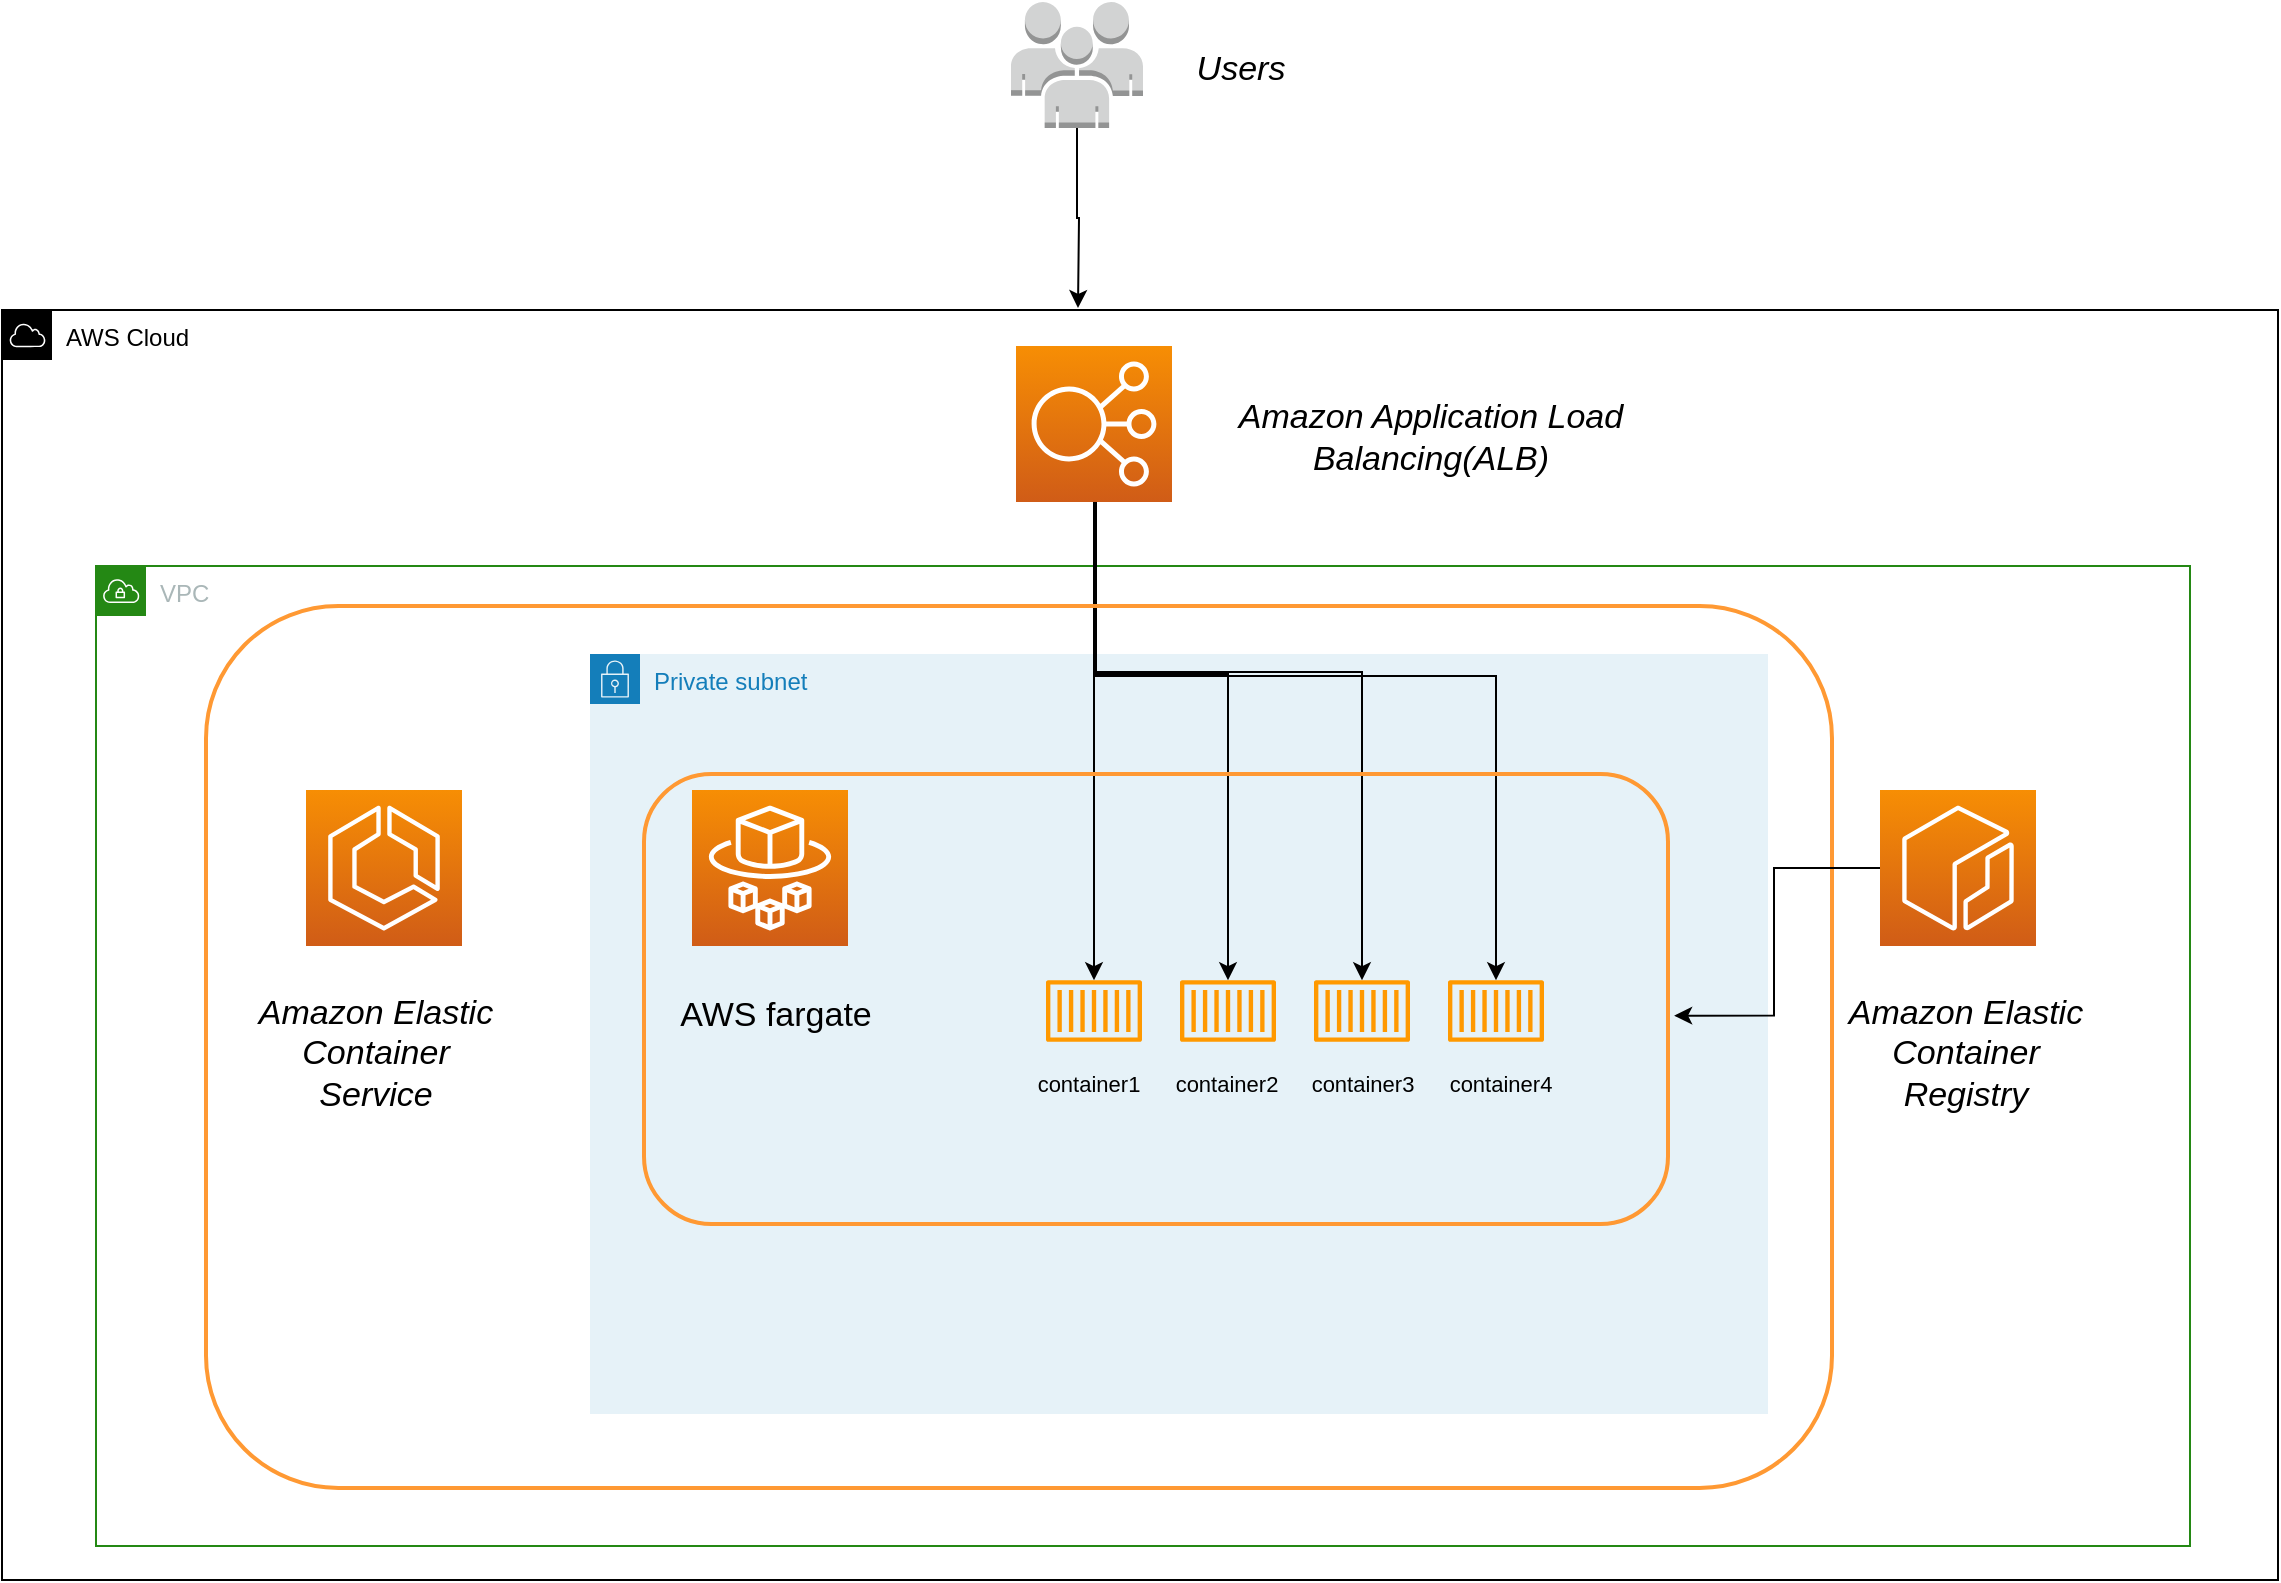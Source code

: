 <mxfile version="15.4.3" type="github">
  <diagram id="9gwOLIg7Y-0dl3VOnaNU" name="Page-1">
    <mxGraphModel dx="1376" dy="1104" grid="0" gridSize="10" guides="1" tooltips="1" connect="1" arrows="1" fold="1" page="1" pageScale="1" pageWidth="1169" pageHeight="827" math="0" shadow="0">
      <root>
        <mxCell id="0" />
        <mxCell id="1" parent="0" />
        <mxCell id="Kl3bqShhradjrnFAbKDE-9" value="VPC" style="points=[[0,0],[0.25,0],[0.5,0],[0.75,0],[1,0],[1,0.25],[1,0.5],[1,0.75],[1,1],[0.75,1],[0.5,1],[0.25,1],[0,1],[0,0.75],[0,0.5],[0,0.25]];outlineConnect=0;gradientColor=none;html=1;whiteSpace=wrap;fontSize=12;fontStyle=0;shape=mxgraph.aws4.group;grIcon=mxgraph.aws4.group_vpc;strokeColor=#248814;fillColor=none;verticalAlign=top;align=left;spacingLeft=30;fontColor=#AAB7B8;dashed=0;rounded=1;glass=0;" vertex="1" parent="1">
          <mxGeometry x="71" y="302" width="1047" height="490" as="geometry" />
        </mxCell>
        <mxCell id="Kl3bqShhradjrnFAbKDE-1" value="AWS Cloud" style="sketch=0;outlineConnect=0;html=1;whiteSpace=wrap;fontSize=12;fontStyle=0;shape=mxgraph.aws4.group;grIcon=mxgraph.aws4.group_aws_cloud;verticalAlign=top;align=left;spacingLeft=30;dashed=0;perimeterSpacing=0;fillColor=none;" vertex="1" parent="1">
          <mxGeometry x="24" y="174" width="1138" height="635" as="geometry" />
        </mxCell>
        <mxCell id="Kl3bqShhradjrnFAbKDE-12" value="Private subnet" style="points=[[0,0],[0.25,0],[0.5,0],[0.75,0],[1,0],[1,0.25],[1,0.5],[1,0.75],[1,1],[0.75,1],[0.5,1],[0.25,1],[0,1],[0,0.75],[0,0.5],[0,0.25]];outlineConnect=0;html=1;whiteSpace=wrap;fontSize=12;fontStyle=0;shape=mxgraph.aws4.group;grIcon=mxgraph.aws4.group_security_group;grStroke=0;strokeColor=#147EBA;fillColor=#E6F2F8;verticalAlign=top;align=left;spacingLeft=30;fontColor=#147EBA;dashed=0;rounded=1;glass=0;labelBackgroundColor=none;" vertex="1" parent="1">
          <mxGeometry x="318" y="346" width="589" height="380" as="geometry" />
        </mxCell>
        <mxCell id="Kl3bqShhradjrnFAbKDE-3" value="" style="sketch=0;points=[[0,0,0],[0.25,0,0],[0.5,0,0],[0.75,0,0],[1,0,0],[0,1,0],[0.25,1,0],[0.5,1,0],[0.75,1,0],[1,1,0],[0,0.25,0],[0,0.5,0],[0,0.75,0],[1,0.25,0],[1,0.5,0],[1,0.75,0]];outlineConnect=0;fontColor=#232F3E;gradientColor=#F78E04;gradientDirection=north;fillColor=#D05C17;strokeColor=#ffffff;dashed=0;verticalLabelPosition=bottom;verticalAlign=top;align=center;html=1;fontSize=12;fontStyle=0;aspect=fixed;shape=mxgraph.aws4.resourceIcon;resIcon=mxgraph.aws4.ecs;" vertex="1" parent="1">
          <mxGeometry x="176" y="414" width="78" height="78" as="geometry" />
        </mxCell>
        <mxCell id="Kl3bqShhradjrnFAbKDE-36" value="" style="edgeStyle=orthogonalEdgeStyle;rounded=0;orthogonalLoop=1;jettySize=auto;html=1;fontSize=17;fontColor=#000000;" edge="1" parent="1" source="Kl3bqShhradjrnFAbKDE-2" target="Kl3bqShhradjrnFAbKDE-13">
          <mxGeometry relative="1" as="geometry">
            <Array as="points">
              <mxPoint x="570" y="281" />
              <mxPoint x="570" y="281" />
            </Array>
          </mxGeometry>
        </mxCell>
        <mxCell id="Kl3bqShhradjrnFAbKDE-37" style="edgeStyle=orthogonalEdgeStyle;rounded=0;orthogonalLoop=1;jettySize=auto;html=1;fontSize=17;fontColor=#000000;" edge="1" parent="1" source="Kl3bqShhradjrnFAbKDE-2" target="Kl3bqShhradjrnFAbKDE-14">
          <mxGeometry relative="1" as="geometry">
            <Array as="points">
              <mxPoint x="571" y="356" />
              <mxPoint x="637" y="356" />
            </Array>
          </mxGeometry>
        </mxCell>
        <mxCell id="Kl3bqShhradjrnFAbKDE-38" style="edgeStyle=orthogonalEdgeStyle;rounded=0;orthogonalLoop=1;jettySize=auto;html=1;fontSize=17;fontColor=#000000;" edge="1" parent="1" source="Kl3bqShhradjrnFAbKDE-2" target="Kl3bqShhradjrnFAbKDE-15">
          <mxGeometry relative="1" as="geometry">
            <Array as="points">
              <mxPoint x="571" y="355" />
              <mxPoint x="704" y="355" />
            </Array>
          </mxGeometry>
        </mxCell>
        <mxCell id="Kl3bqShhradjrnFAbKDE-39" style="edgeStyle=orthogonalEdgeStyle;rounded=0;orthogonalLoop=1;jettySize=auto;html=1;fontSize=17;fontColor=#000000;" edge="1" parent="1" source="Kl3bqShhradjrnFAbKDE-2" target="Kl3bqShhradjrnFAbKDE-16">
          <mxGeometry relative="1" as="geometry">
            <Array as="points">
              <mxPoint x="571" y="357" />
              <mxPoint x="771" y="357" />
            </Array>
          </mxGeometry>
        </mxCell>
        <mxCell id="Kl3bqShhradjrnFAbKDE-2" value="" style="sketch=0;points=[[0,0,0],[0.25,0,0],[0.5,0,0],[0.75,0,0],[1,0,0],[0,1,0],[0.25,1,0],[0.5,1,0],[0.75,1,0],[1,1,0],[0,0.25,0],[0,0.5,0],[0,0.75,0],[1,0.25,0],[1,0.5,0],[1,0.75,0]];outlineConnect=0;fontColor=#232F3E;gradientColor=#F78E04;gradientDirection=north;fillColor=#D05C17;strokeColor=#ffffff;dashed=0;verticalLabelPosition=bottom;verticalAlign=top;align=center;html=1;fontSize=12;fontStyle=0;aspect=fixed;shape=mxgraph.aws4.resourceIcon;resIcon=mxgraph.aws4.elastic_load_balancing;" vertex="1" parent="1">
          <mxGeometry x="531" y="192" width="78" height="78" as="geometry" />
        </mxCell>
        <mxCell id="Kl3bqShhradjrnFAbKDE-17" value="" style="group" vertex="1" connectable="0" parent="1">
          <mxGeometry x="546" y="509" width="249" height="31" as="geometry" />
        </mxCell>
        <mxCell id="Kl3bqShhradjrnFAbKDE-13" value="" style="sketch=0;outlineConnect=0;fontColor=#232F3E;gradientColor=none;fillColor=#FF9900;strokeColor=none;dashed=0;verticalLabelPosition=bottom;verticalAlign=top;align=center;html=1;fontSize=12;fontStyle=0;aspect=fixed;pointerEvents=1;shape=mxgraph.aws4.container_1;rounded=1;glass=0;labelBackgroundColor=none;" vertex="1" parent="Kl3bqShhradjrnFAbKDE-17">
          <mxGeometry width="48" height="31" as="geometry" />
        </mxCell>
        <mxCell id="Kl3bqShhradjrnFAbKDE-14" value="" style="sketch=0;outlineConnect=0;fontColor=#232F3E;gradientColor=none;fillColor=#FF9900;strokeColor=none;dashed=0;verticalLabelPosition=bottom;verticalAlign=top;align=center;html=1;fontSize=12;fontStyle=0;aspect=fixed;pointerEvents=1;shape=mxgraph.aws4.container_1;rounded=1;glass=0;labelBackgroundColor=none;" vertex="1" parent="Kl3bqShhradjrnFAbKDE-17">
          <mxGeometry x="67" width="48" height="31" as="geometry" />
        </mxCell>
        <mxCell id="Kl3bqShhradjrnFAbKDE-15" value="" style="sketch=0;outlineConnect=0;fontColor=#232F3E;gradientColor=none;fillColor=#FF9900;strokeColor=none;dashed=0;verticalLabelPosition=bottom;verticalAlign=top;align=center;html=1;fontSize=12;fontStyle=0;aspect=fixed;pointerEvents=1;shape=mxgraph.aws4.container_1;rounded=1;glass=0;labelBackgroundColor=none;" vertex="1" parent="Kl3bqShhradjrnFAbKDE-17">
          <mxGeometry x="134" width="48" height="31" as="geometry" />
        </mxCell>
        <mxCell id="Kl3bqShhradjrnFAbKDE-16" value="" style="sketch=0;outlineConnect=0;fontColor=#232F3E;gradientColor=none;fillColor=#FF9900;strokeColor=none;dashed=0;verticalLabelPosition=bottom;verticalAlign=top;align=center;html=1;fontSize=12;fontStyle=0;aspect=fixed;pointerEvents=1;shape=mxgraph.aws4.container_1;rounded=1;glass=0;labelBackgroundColor=none;" vertex="1" parent="Kl3bqShhradjrnFAbKDE-17">
          <mxGeometry x="201" width="48" height="31" as="geometry" />
        </mxCell>
        <mxCell id="Kl3bqShhradjrnFAbKDE-7" value="" style="whiteSpace=wrap;html=1;gradientColor=none;fillColor=none;strokeColor=#FF9933;perimeterSpacing=0;strokeWidth=2;glass=0;rounded=1;" vertex="1" parent="1">
          <mxGeometry x="126" y="322" width="813" height="441" as="geometry" />
        </mxCell>
        <mxCell id="Kl3bqShhradjrnFAbKDE-8" value="" style="whiteSpace=wrap;html=1;gradientColor=none;fillColor=none;strokeColor=#FF9933;perimeterSpacing=0;strokeWidth=2;glass=0;rounded=1;fontSize=14;" vertex="1" parent="1">
          <mxGeometry x="345" y="406" width="512" height="225" as="geometry" />
        </mxCell>
        <mxCell id="Kl3bqShhradjrnFAbKDE-21" value="&lt;span style=&quot;font-style: italic; font-size: 17px;&quot; class=&quot;notion-enable-hover&quot;&gt;Amazon Elastic Container Service&lt;/span&gt;" style="whiteSpace=wrap;html=1;rounded=1;glass=0;labelBackgroundColor=none;fontSize=17;fontColor=#000000;strokeColor=none;strokeWidth=1;fillColor=none;gradientColor=none;" vertex="1" parent="1">
          <mxGeometry x="151" y="500" width="120" height="92" as="geometry" />
        </mxCell>
        <mxCell id="Kl3bqShhradjrnFAbKDE-22" value="AWS fargate" style="whiteSpace=wrap;html=1;rounded=1;glass=0;labelBackgroundColor=none;fontSize=17;fontColor=#000000;strokeColor=none;strokeWidth=1;fillColor=none;gradientColor=none;" vertex="1" parent="1">
          <mxGeometry x="351" y="507" width="120" height="40" as="geometry" />
        </mxCell>
        <mxCell id="Kl3bqShhradjrnFAbKDE-4" value="" style="sketch=0;points=[[0,0,0],[0.25,0,0],[0.5,0,0],[0.75,0,0],[1,0,0],[0,1,0],[0.25,1,0],[0.5,1,0],[0.75,1,0],[1,1,0],[0,0.25,0],[0,0.5,0],[0,0.75,0],[1,0.25,0],[1,0.5,0],[1,0.75,0]];outlineConnect=0;fontColor=#232F3E;gradientColor=#F78E04;gradientDirection=north;fillColor=#D05C17;strokeColor=#ffffff;dashed=0;verticalLabelPosition=bottom;verticalAlign=top;align=center;html=1;fontSize=12;fontStyle=0;aspect=fixed;shape=mxgraph.aws4.resourceIcon;resIcon=mxgraph.aws4.fargate;" vertex="1" parent="1">
          <mxGeometry x="369" y="414" width="78" height="78" as="geometry" />
        </mxCell>
        <mxCell id="Kl3bqShhradjrnFAbKDE-43" value="" style="edgeStyle=orthogonalEdgeStyle;rounded=0;orthogonalLoop=1;jettySize=auto;html=1;fontSize=17;fontColor=#000000;" edge="1" parent="1" source="Kl3bqShhradjrnFAbKDE-42">
          <mxGeometry relative="1" as="geometry">
            <mxPoint x="562" y="173" as="targetPoint" />
          </mxGeometry>
        </mxCell>
        <mxCell id="Kl3bqShhradjrnFAbKDE-42" value="" style="outlineConnect=0;dashed=0;verticalLabelPosition=bottom;verticalAlign=top;align=center;html=1;shape=mxgraph.aws3.users;fillColor=#D2D3D3;gradientColor=none;rounded=1;glass=0;labelBackgroundColor=none;fontSize=17;fontColor=#000000;strokeColor=#000000;strokeWidth=1;" vertex="1" parent="1">
          <mxGeometry x="528.5" y="20" width="66" height="63" as="geometry" />
        </mxCell>
        <mxCell id="Kl3bqShhradjrnFAbKDE-45" value="" style="edgeStyle=orthogonalEdgeStyle;rounded=0;orthogonalLoop=1;jettySize=auto;html=1;fontSize=17;fontColor=#000000;entryX=1.006;entryY=0.537;entryDx=0;entryDy=0;entryPerimeter=0;" edge="1" parent="1" source="Kl3bqShhradjrnFAbKDE-44" target="Kl3bqShhradjrnFAbKDE-8">
          <mxGeometry relative="1" as="geometry" />
        </mxCell>
        <mxCell id="Kl3bqShhradjrnFAbKDE-44" value="" style="sketch=0;points=[[0,0,0],[0.25,0,0],[0.5,0,0],[0.75,0,0],[1,0,0],[0,1,0],[0.25,1,0],[0.5,1,0],[0.75,1,0],[1,1,0],[0,0.25,0],[0,0.5,0],[0,0.75,0],[1,0.25,0],[1,0.5,0],[1,0.75,0]];outlineConnect=0;fontColor=#232F3E;gradientColor=#F78E04;gradientDirection=north;fillColor=#D05C17;strokeColor=#ffffff;dashed=0;verticalLabelPosition=bottom;verticalAlign=top;align=center;html=1;fontSize=12;fontStyle=0;aspect=fixed;shape=mxgraph.aws4.resourceIcon;resIcon=mxgraph.aws4.ecr;rounded=1;glass=0;labelBackgroundColor=none;" vertex="1" parent="1">
          <mxGeometry x="963" y="414" width="78" height="78" as="geometry" />
        </mxCell>
        <mxCell id="Kl3bqShhradjrnFAbKDE-46" value="&lt;span style=&quot;font-style: italic ; font-size: 17px&quot; class=&quot;notion-enable-hover&quot;&gt;Amazon Elastic Container Registry&lt;/span&gt;" style="whiteSpace=wrap;html=1;rounded=1;glass=0;labelBackgroundColor=none;fontSize=17;fontColor=#000000;strokeColor=none;strokeWidth=1;fillColor=none;gradientColor=none;" vertex="1" parent="1">
          <mxGeometry x="946" y="500" width="120" height="92" as="geometry" />
        </mxCell>
        <mxCell id="Kl3bqShhradjrnFAbKDE-48" value="container1" style="whiteSpace=wrap;html=1;rounded=1;glass=0;labelBackgroundColor=none;fontSize=11;fontColor=#000000;strokeColor=none;strokeWidth=1;fillColor=none;gradientColor=none;" vertex="1" parent="1">
          <mxGeometry x="533" y="547" width="69" height="27" as="geometry" />
        </mxCell>
        <mxCell id="Kl3bqShhradjrnFAbKDE-49" value="container2" style="whiteSpace=wrap;html=1;rounded=1;glass=0;labelBackgroundColor=none;fontSize=11;fontColor=#000000;strokeColor=none;strokeWidth=1;fillColor=none;gradientColor=none;" vertex="1" parent="1">
          <mxGeometry x="602" y="547" width="69" height="27" as="geometry" />
        </mxCell>
        <mxCell id="Kl3bqShhradjrnFAbKDE-52" value="container4" style="whiteSpace=wrap;html=1;rounded=1;glass=0;labelBackgroundColor=none;fontSize=11;fontColor=#000000;strokeColor=none;strokeWidth=1;fillColor=none;gradientColor=none;" vertex="1" parent="1">
          <mxGeometry x="739" y="547" width="69" height="27" as="geometry" />
        </mxCell>
        <mxCell id="Kl3bqShhradjrnFAbKDE-53" value="container3" style="whiteSpace=wrap;html=1;rounded=1;glass=0;labelBackgroundColor=none;fontSize=11;fontColor=#000000;strokeColor=none;strokeWidth=1;fillColor=none;gradientColor=none;" vertex="1" parent="1">
          <mxGeometry x="670" y="547" width="69" height="27" as="geometry" />
        </mxCell>
        <mxCell id="Kl3bqShhradjrnFAbKDE-54" value="&lt;i&gt;Amazon Application Load Balancing(ALB)&lt;/i&gt;" style="whiteSpace=wrap;html=1;rounded=1;glass=0;labelBackgroundColor=none;fontSize=17;fontColor=#000000;strokeColor=none;strokeWidth=1;fillColor=none;gradientColor=none;" vertex="1" parent="1">
          <mxGeometry x="628" y="192" width="221" height="92" as="geometry" />
        </mxCell>
        <mxCell id="Kl3bqShhradjrnFAbKDE-55" value="&lt;i&gt;Users&lt;/i&gt;" style="whiteSpace=wrap;html=1;rounded=1;glass=0;labelBackgroundColor=none;fontSize=17;fontColor=#000000;strokeColor=none;strokeWidth=1;fillColor=none;gradientColor=none;" vertex="1" parent="1">
          <mxGeometry x="607" y="20" width="73" height="68" as="geometry" />
        </mxCell>
      </root>
    </mxGraphModel>
  </diagram>
</mxfile>
